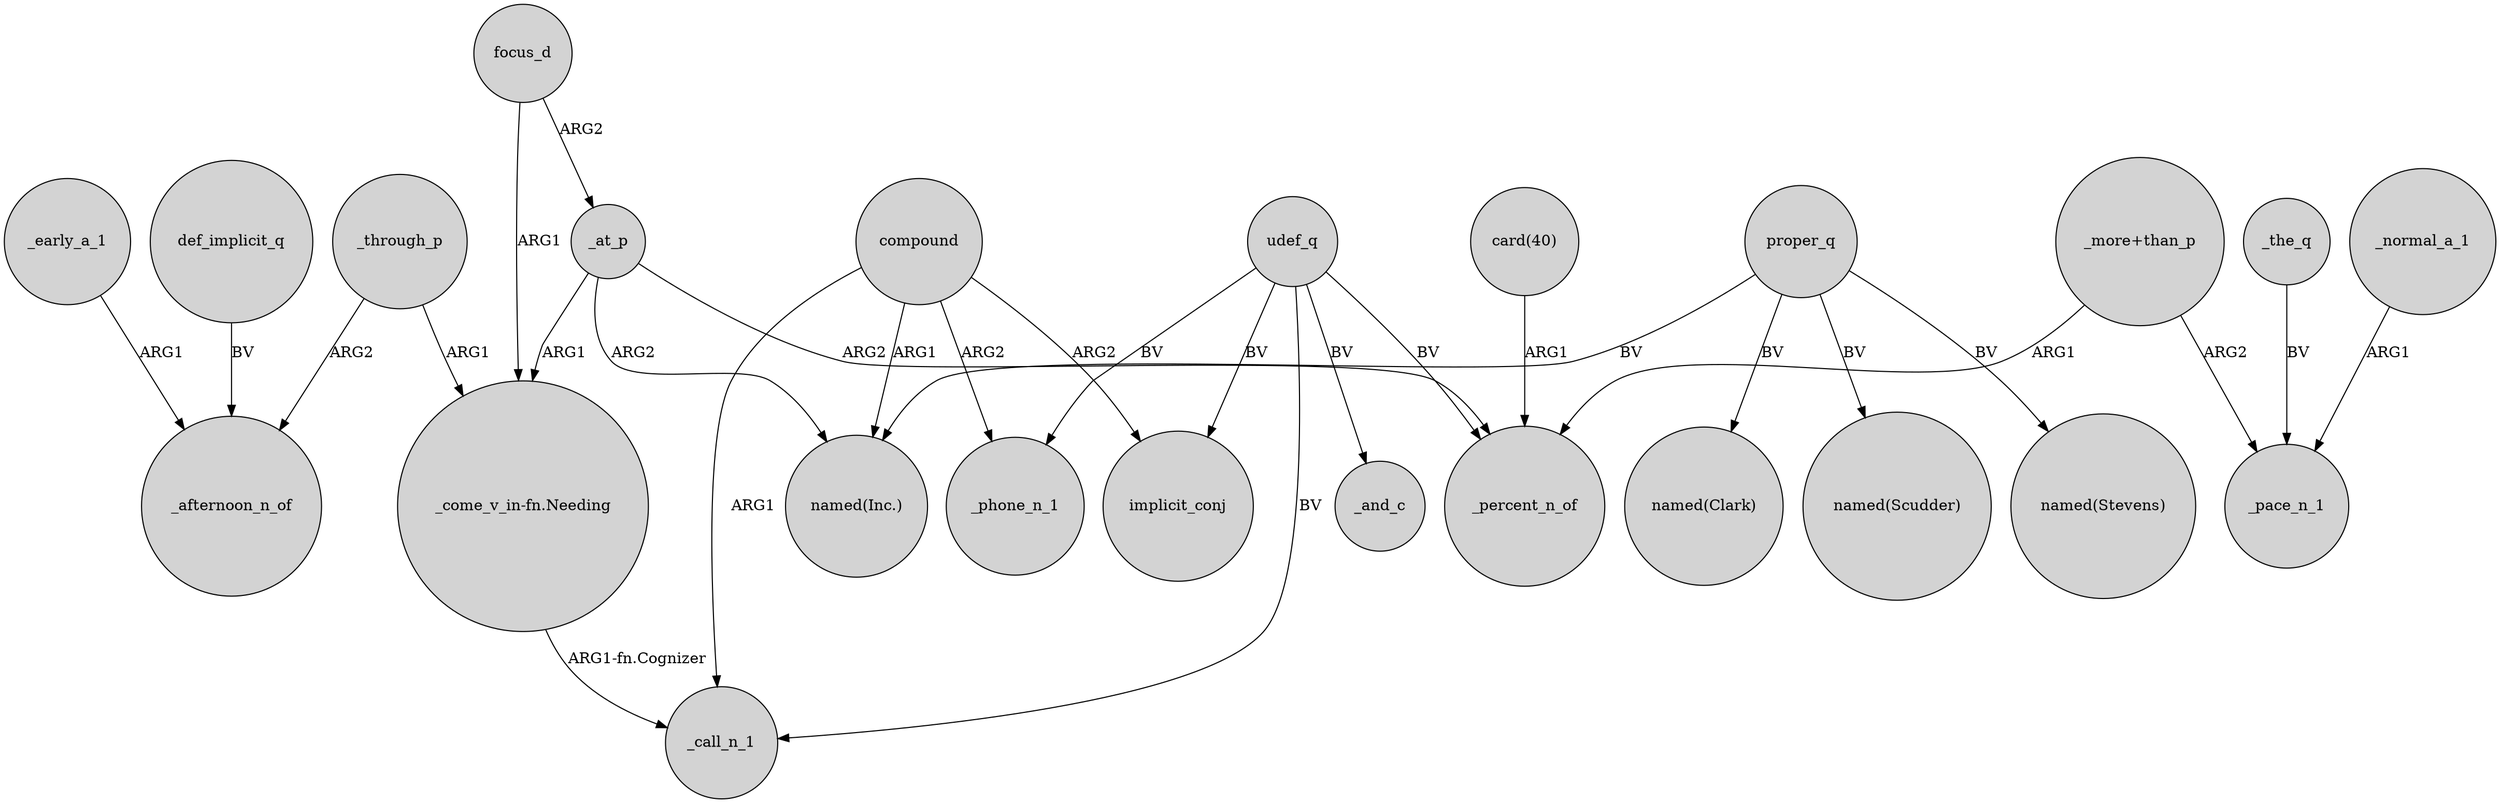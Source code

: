 digraph {
	node [shape=circle style=filled]
	_early_a_1 -> _afternoon_n_of [label=ARG1]
	_at_p -> _percent_n_of [label=ARG2]
	compound -> _phone_n_1 [label=ARG2]
	proper_q -> "named(Scudder)" [label=BV]
	_the_q -> _pace_n_1 [label=BV]
	_through_p -> "_come_v_in-fn.Needing" [label=ARG1]
	"card(40)" -> _percent_n_of [label=ARG1]
	udef_q -> _phone_n_1 [label=BV]
	def_implicit_q -> _afternoon_n_of [label=BV]
	udef_q -> _and_c [label=BV]
	focus_d -> _at_p [label=ARG2]
	udef_q -> _call_n_1 [label=BV]
	proper_q -> "named(Inc.)" [label=BV]
	compound -> implicit_conj [label=ARG2]
	compound -> _call_n_1 [label=ARG1]
	proper_q -> "named(Stevens)" [label=BV]
	udef_q -> _percent_n_of [label=BV]
	focus_d -> "_come_v_in-fn.Needing" [label=ARG1]
	"_more+than_p" -> _pace_n_1 [label=ARG2]
	"_come_v_in-fn.Needing" -> _call_n_1 [label="ARG1-fn.Cognizer"]
	_through_p -> _afternoon_n_of [label=ARG2]
	_at_p -> "_come_v_in-fn.Needing" [label=ARG1]
	proper_q -> "named(Clark)" [label=BV]
	compound -> "named(Inc.)" [label=ARG1]
	"_more+than_p" -> _percent_n_of [label=ARG1]
	_normal_a_1 -> _pace_n_1 [label=ARG1]
	_at_p -> "named(Inc.)" [label=ARG2]
	udef_q -> implicit_conj [label=BV]
}
